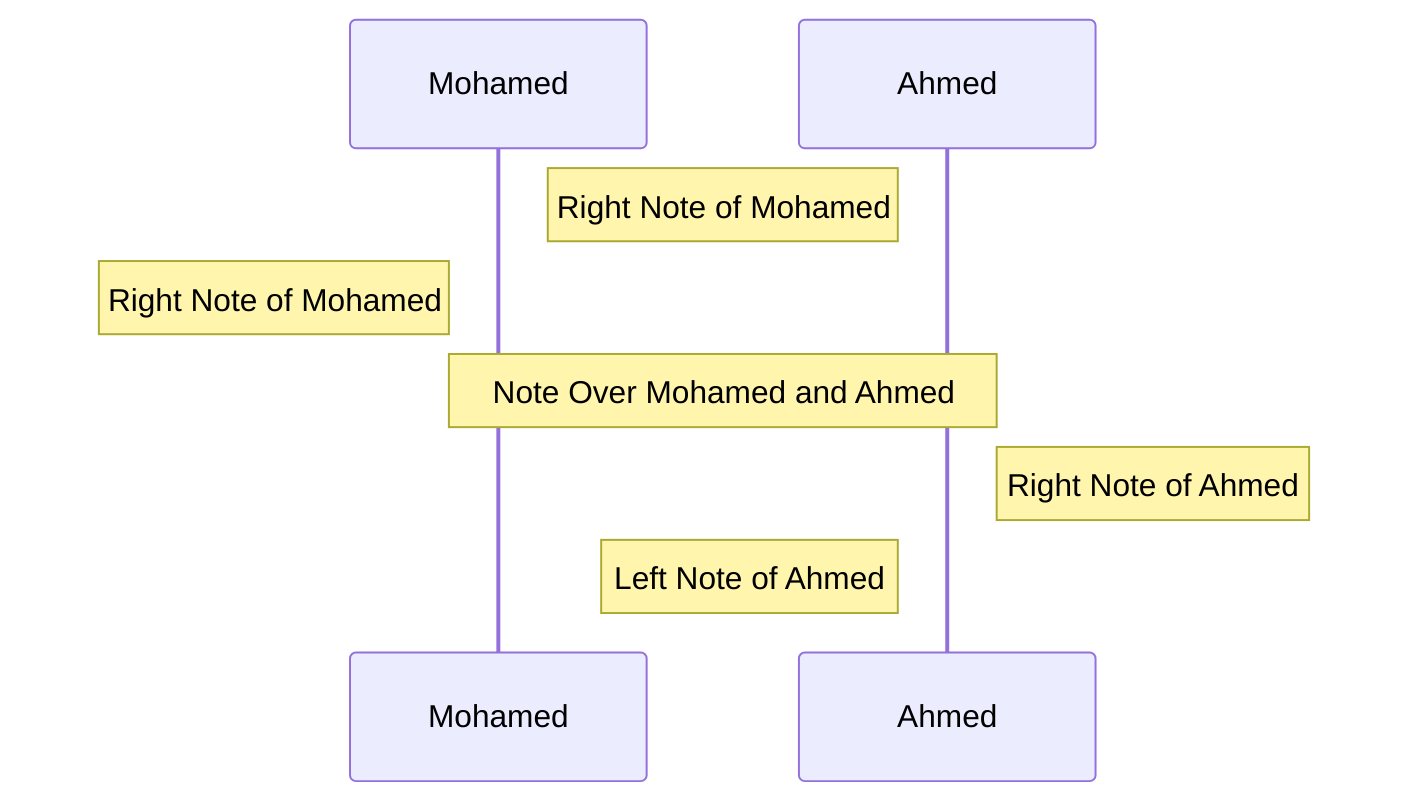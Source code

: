 sequenceDiagram
    participant Mohamed as Mohamed
    participant Ahmed as Ahmed
    Note right of Mohamed: Right Note of Mohamed
    Note left of Mohamed: Right Note of Mohamed
    Note over Mohamed, Ahmed: Note Over Mohamed and Ahmed
    Note right of Ahmed: Right Note of Ahmed
    Note left of Ahmed: Left Note of Ahmed